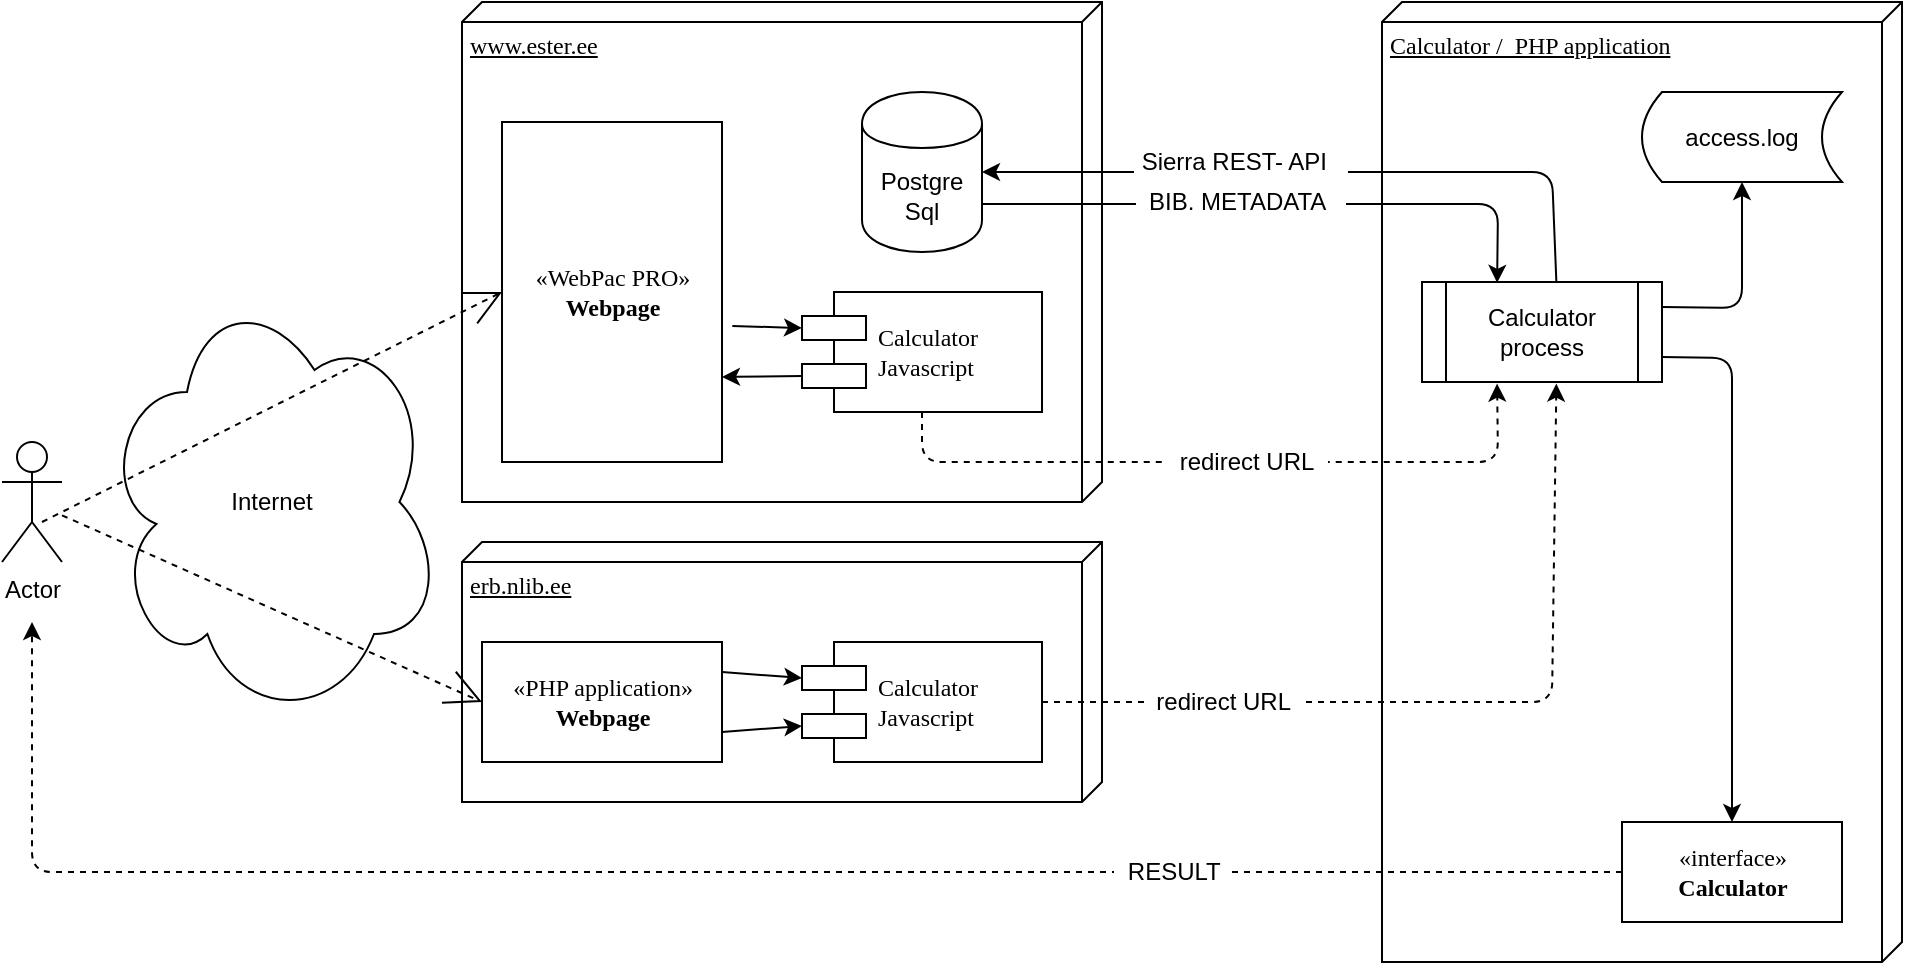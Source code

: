 <mxfile version="12.0.0" type="device" pages="1"><diagram name="Page-1" id="5f0bae14-7c28-e335-631c-24af17079c00"><mxGraphModel dx="1010" dy="468" grid="1" gridSize="10" guides="1" tooltips="1" connect="1" arrows="1" fold="1" page="1" pageScale="1" pageWidth="1100" pageHeight="850" background="#ffffff" math="0" shadow="0"><root><mxCell id="0"/><mxCell id="1" parent="0"/><mxCell id="g183A8Ins-1nsfbar3Qo-2" value="Internet" style="ellipse;shape=cloud;whiteSpace=wrap;html=1;" vertex="1" parent="1"><mxGeometry x="100" y="180" width="170" height="220" as="geometry"/></mxCell><mxCell id="39150e848f15840c-1" value="www.ester.ee" style="verticalAlign=top;align=left;spacingTop=8;spacingLeft=2;spacingRight=12;shape=cube;size=10;direction=south;fontStyle=4;html=1;rounded=0;shadow=0;comic=0;labelBackgroundColor=none;strokeColor=#000000;strokeWidth=1;fillColor=#ffffff;fontFamily=Verdana;fontSize=12;fontColor=#000000;" parent="1" vertex="1"><mxGeometry x="280" y="40" width="320" height="250" as="geometry"/></mxCell><mxCell id="39150e848f15840c-2" value="Calculator /&amp;nbsp; PHP application" style="verticalAlign=top;align=left;spacingTop=8;spacingLeft=2;spacingRight=12;shape=cube;size=10;direction=south;fontStyle=4;html=1;rounded=0;shadow=0;comic=0;labelBackgroundColor=none;strokeColor=#000000;strokeWidth=1;fillColor=#ffffff;fontFamily=Verdana;fontSize=12;fontColor=#000000;" parent="1" vertex="1"><mxGeometry x="740" y="40" width="260" height="480" as="geometry"/></mxCell><mxCell id="39150e848f15840c-3" value="erb.nlib.ee" style="verticalAlign=top;align=left;spacingTop=8;spacingLeft=2;spacingRight=12;shape=cube;size=10;direction=south;fontStyle=4;html=1;rounded=0;shadow=0;comic=0;labelBackgroundColor=none;strokeColor=#000000;strokeWidth=1;fillColor=#ffffff;fontFamily=Verdana;fontSize=12;fontColor=#000000;" parent="1" vertex="1"><mxGeometry x="280" y="310" width="320" height="130" as="geometry"/></mxCell><mxCell id="g183A8Ins-1nsfbar3Qo-4" value="Calculator&lt;br&gt;Javascript&amp;nbsp;" style="shape=component;align=left;spacingLeft=36;rounded=0;shadow=0;comic=0;labelBackgroundColor=none;strokeColor=#000000;strokeWidth=1;fillColor=#ffffff;fontFamily=Verdana;fontSize=12;fontColor=#000000;html=1;" vertex="1" parent="1"><mxGeometry x="450" y="185" width="120" height="60" as="geometry"/></mxCell><mxCell id="39150e848f15840c-11" style="edgeStyle=none;rounded=0;html=1;dashed=1;labelBackgroundColor=none;startArrow=none;startFill=0;startSize=8;endArrow=open;endFill=0;endSize=16;fontFamily=Verdana;fontSize=12;entryX=0;entryY=0.5;entryDx=0;entryDy=0;" parent="1" target="39150e848f15840c-4" edge="1"><mxGeometry relative="1" as="geometry"><mxPoint x="70" y="300" as="sourcePoint"/><mxPoint x="375.547" y="248.321" as="targetPoint"/><Array as="points"><mxPoint x="70" y="300"/></Array></mxGeometry></mxCell><mxCell id="39150e848f15840c-12" style="edgeStyle=none;rounded=0;html=1;dashed=1;labelBackgroundColor=none;startArrow=none;startFill=0;startSize=8;endArrow=open;endFill=0;endSize=16;fontFamily=Verdana;fontSize=12;entryX=0;entryY=0.5;entryDx=0;entryDy=0;" parent="1" source="g183A8Ins-1nsfbar3Qo-1" target="g183A8Ins-1nsfbar3Qo-7" edge="1"><mxGeometry relative="1" as="geometry"/></mxCell><mxCell id="g183A8Ins-1nsfbar3Qo-1" value="Actor" style="shape=umlActor;verticalLabelPosition=bottom;labelBackgroundColor=#ffffff;verticalAlign=top;html=1;outlineConnect=0;" vertex="1" parent="1"><mxGeometry x="50" y="260" width="30" height="60" as="geometry"/></mxCell><mxCell id="39150e848f15840c-4" value="«WebPac PRO»&lt;br&gt;&lt;b&gt;Webpage&lt;/b&gt;" style="html=1;rounded=0;shadow=0;comic=0;labelBackgroundColor=none;strokeColor=#000000;strokeWidth=1;fillColor=#ffffff;fontFamily=Verdana;fontSize=12;fontColor=#000000;align=center;" parent="1" vertex="1"><mxGeometry x="300" y="100" width="110" height="170" as="geometry"/></mxCell><mxCell id="g183A8Ins-1nsfbar3Qo-7" value="«PHP application»&lt;br&gt;&lt;b&gt;Webpage&lt;/b&gt;" style="html=1;rounded=0;shadow=0;comic=0;labelBackgroundColor=none;strokeColor=#000000;strokeWidth=1;fillColor=#ffffff;fontFamily=Verdana;fontSize=12;fontColor=#000000;align=center;" vertex="1" parent="1"><mxGeometry x="290" y="360" width="120" height="60" as="geometry"/></mxCell><mxCell id="g183A8Ins-1nsfbar3Qo-8" value="Calculator&lt;br&gt;Javascript&amp;nbsp;" style="shape=component;align=left;spacingLeft=36;rounded=0;shadow=0;comic=0;labelBackgroundColor=none;strokeColor=#000000;strokeWidth=1;fillColor=#ffffff;fontFamily=Verdana;fontSize=12;fontColor=#000000;html=1;" vertex="1" parent="1"><mxGeometry x="450" y="360" width="120" height="60" as="geometry"/></mxCell><mxCell id="g183A8Ins-1nsfbar3Qo-11" value="Postgre Sql" style="shape=cylinder;whiteSpace=wrap;html=1;boundedLbl=1;backgroundOutline=1;" vertex="1" parent="1"><mxGeometry x="480" y="85" width="60" height="80" as="geometry"/></mxCell><mxCell id="g183A8Ins-1nsfbar3Qo-12" value="" style="endArrow=classic;html=1;exitX=1;exitY=0.5;exitDx=0;exitDy=0;dashed=1;entryX=0.56;entryY=1.016;entryDx=0;entryDy=0;entryPerimeter=0;" edge="1" parent="1" source="g183A8Ins-1nsfbar3Qo-8" target="g183A8Ins-1nsfbar3Qo-28"><mxGeometry width="50" height="50" relative="1" as="geometry"><mxPoint x="590" y="380" as="sourcePoint"/><mxPoint x="825" y="235" as="targetPoint"/><Array as="points"><mxPoint x="825" y="390"/></Array></mxGeometry></mxCell><mxCell id="g183A8Ins-1nsfbar3Qo-13" value="&amp;nbsp;redirect URL&amp;nbsp;&amp;nbsp;" style="text;html=1;resizable=0;points=[];align=center;verticalAlign=middle;labelBackgroundColor=#ffffff;" vertex="1" connectable="0" parent="g183A8Ins-1nsfbar3Qo-12"><mxGeometry x="-0.23" y="2" relative="1" as="geometry"><mxPoint x="-68" y="2" as="offset"/></mxGeometry></mxCell><mxCell id="g183A8Ins-1nsfbar3Qo-15" value="" style="endArrow=classic;html=1;entryX=1;entryY=0.5;entryDx=0;entryDy=0;exitX=0.56;exitY=0.008;exitDx=0;exitDy=0;exitPerimeter=0;" edge="1" parent="1" source="g183A8Ins-1nsfbar3Qo-28" target="g183A8Ins-1nsfbar3Qo-11"><mxGeometry width="50" height="50" relative="1" as="geometry"><mxPoint x="825" y="185" as="sourcePoint"/><mxPoint x="850" y="340" as="targetPoint"/><Array as="points"><mxPoint x="825" y="125"/></Array></mxGeometry></mxCell><mxCell id="g183A8Ins-1nsfbar3Qo-16" value="&amp;nbsp;Sierra REST- API&amp;nbsp; &amp;nbsp;" style="text;html=1;resizable=0;points=[];align=center;verticalAlign=middle;labelBackgroundColor=#ffffff;" vertex="1" connectable="0" parent="g183A8Ins-1nsfbar3Qo-15"><mxGeometry x="0.573" y="-4" relative="1" as="geometry"><mxPoint x="56" y="-1" as="offset"/></mxGeometry></mxCell><mxCell id="g183A8Ins-1nsfbar3Qo-17" value="" style="endArrow=classic;html=1;exitX=1;exitY=0.7;exitDx=0;exitDy=0;entryX=0.313;entryY=0.008;entryDx=0;entryDy=0;entryPerimeter=0;" edge="1" parent="1" source="g183A8Ins-1nsfbar3Qo-11" target="g183A8Ins-1nsfbar3Qo-28"><mxGeometry width="50" height="50" relative="1" as="geometry"><mxPoint x="560" y="280" as="sourcePoint"/><mxPoint x="797.5" y="185" as="targetPoint"/><Array as="points"><mxPoint x="798" y="141"/></Array></mxGeometry></mxCell><mxCell id="g183A8Ins-1nsfbar3Qo-18" value="&amp;nbsp; BIB. METADATA&amp;nbsp; &amp;nbsp;" style="text;html=1;resizable=0;points=[];align=center;verticalAlign=middle;labelBackgroundColor=#ffffff;" vertex="1" connectable="0" parent="g183A8Ins-1nsfbar3Qo-17"><mxGeometry x="-0.525" y="1" relative="1" as="geometry"><mxPoint x="58" as="offset"/></mxGeometry></mxCell><mxCell id="g183A8Ins-1nsfbar3Qo-20" value="" style="endArrow=classic;html=1;exitX=0;exitY=0.7;exitDx=0;exitDy=0;entryX=1;entryY=0.75;entryDx=0;entryDy=0;" edge="1" parent="1" source="g183A8Ins-1nsfbar3Qo-4" target="39150e848f15840c-4"><mxGeometry width="50" height="50" relative="1" as="geometry"><mxPoint x="380" y="280" as="sourcePoint"/><mxPoint x="430" y="230" as="targetPoint"/></mxGeometry></mxCell><mxCell id="g183A8Ins-1nsfbar3Qo-21" value="" style="endArrow=classic;html=1;exitX=1.047;exitY=0.6;exitDx=0;exitDy=0;entryX=0;entryY=0.3;entryDx=0;entryDy=0;exitPerimeter=0;" edge="1" parent="1" source="39150e848f15840c-4" target="g183A8Ins-1nsfbar3Qo-4"><mxGeometry width="50" height="50" relative="1" as="geometry"><mxPoint x="460" y="204" as="sourcePoint"/><mxPoint x="420" y="204.5" as="targetPoint"/></mxGeometry></mxCell><mxCell id="g183A8Ins-1nsfbar3Qo-23" value="" style="endArrow=classic;html=1;exitX=1;exitY=0.25;exitDx=0;exitDy=0;entryX=0;entryY=0.3;entryDx=0;entryDy=0;" edge="1" parent="1" source="g183A8Ins-1nsfbar3Qo-7" target="g183A8Ins-1nsfbar3Qo-8"><mxGeometry width="50" height="50" relative="1" as="geometry"><mxPoint x="460" y="237" as="sourcePoint"/><mxPoint x="420" y="237.5" as="targetPoint"/></mxGeometry></mxCell><mxCell id="g183A8Ins-1nsfbar3Qo-24" value="" style="endArrow=classic;html=1;exitX=1;exitY=0.75;exitDx=0;exitDy=0;entryX=0;entryY=0.7;entryDx=0;entryDy=0;" edge="1" parent="1" source="g183A8Ins-1nsfbar3Qo-7" target="g183A8Ins-1nsfbar3Qo-8"><mxGeometry width="50" height="50" relative="1" as="geometry"><mxPoint x="470" y="247" as="sourcePoint"/><mxPoint x="430" y="247.5" as="targetPoint"/></mxGeometry></mxCell><mxCell id="g183A8Ins-1nsfbar3Qo-25" value="" style="endArrow=classic;html=1;exitX=0.5;exitY=1;exitDx=0;exitDy=0;dashed=1;entryX=0.313;entryY=1.016;entryDx=0;entryDy=0;entryPerimeter=0;" edge="1" parent="1" source="g183A8Ins-1nsfbar3Qo-4" target="g183A8Ins-1nsfbar3Qo-28"><mxGeometry width="50" height="50" relative="1" as="geometry"><mxPoint x="580" y="400" as="sourcePoint"/><mxPoint x="797.5" y="235" as="targetPoint"/><Array as="points"><mxPoint x="510" y="270"/><mxPoint x="798" y="270"/></Array></mxGeometry></mxCell><mxCell id="g183A8Ins-1nsfbar3Qo-26" value="&amp;nbsp; redirect URL&amp;nbsp;&amp;nbsp;" style="text;html=1;resizable=0;points=[];align=center;verticalAlign=middle;labelBackgroundColor=#ffffff;" vertex="1" connectable="0" parent="g183A8Ins-1nsfbar3Qo-25"><mxGeometry x="-0.23" y="2" relative="1" as="geometry"><mxPoint x="51" y="2" as="offset"/></mxGeometry></mxCell><mxCell id="g183A8Ins-1nsfbar3Qo-28" value="Calculator process" style="shape=process;whiteSpace=wrap;html=1;backgroundOutline=1;" vertex="1" parent="1"><mxGeometry x="760" y="180" width="120" height="50" as="geometry"/></mxCell><mxCell id="g183A8Ins-1nsfbar3Qo-30" value="«interface»&lt;br&gt;&lt;b&gt;Calculator&lt;/b&gt;" style="html=1;rounded=0;shadow=0;comic=0;labelBackgroundColor=none;strokeColor=#000000;strokeWidth=1;fillColor=#ffffff;fontFamily=Verdana;fontSize=12;fontColor=#000000;align=center;" vertex="1" parent="1"><mxGeometry x="860" y="450" width="110" height="50" as="geometry"/></mxCell><mxCell id="g183A8Ins-1nsfbar3Qo-31" value="" style="endArrow=classic;html=1;exitX=1;exitY=0.75;exitDx=0;exitDy=0;entryX=0.5;entryY=0;entryDx=0;entryDy=0;" edge="1" parent="1" source="g183A8Ins-1nsfbar3Qo-28" target="g183A8Ins-1nsfbar3Qo-30"><mxGeometry width="50" height="50" relative="1" as="geometry"><mxPoint x="910" y="260" as="sourcePoint"/><mxPoint x="960" y="210" as="targetPoint"/><Array as="points"><mxPoint x="915" y="218"/></Array></mxGeometry></mxCell><mxCell id="g183A8Ins-1nsfbar3Qo-32" value="" style="endArrow=classic;html=1;exitX=0;exitY=0.5;exitDx=0;exitDy=0;dashed=1;" edge="1" parent="1" source="g183A8Ins-1nsfbar3Qo-30"><mxGeometry width="50" height="50" relative="1" as="geometry"><mxPoint x="50" y="590" as="sourcePoint"/><mxPoint x="65" y="350" as="targetPoint"/><Array as="points"><mxPoint x="65" y="475"/></Array></mxGeometry></mxCell><mxCell id="g183A8Ins-1nsfbar3Qo-33" value="&amp;nbsp; RESULT&amp;nbsp;" style="text;html=1;resizable=0;points=[];align=center;verticalAlign=middle;labelBackgroundColor=#ffffff;" vertex="1" connectable="0" parent="g183A8Ins-1nsfbar3Qo-32"><mxGeometry x="-0.509" relative="1" as="geometry"><mxPoint as="offset"/></mxGeometry></mxCell><mxCell id="g183A8Ins-1nsfbar3Qo-34" value="access.log" style="shape=dataStorage;whiteSpace=wrap;html=1;" vertex="1" parent="1"><mxGeometry x="870" y="85" width="100" height="45" as="geometry"/></mxCell><mxCell id="g183A8Ins-1nsfbar3Qo-36" value="" style="endArrow=classic;html=1;exitX=1;exitY=0.25;exitDx=0;exitDy=0;entryX=0.5;entryY=1;entryDx=0;entryDy=0;" edge="1" parent="1" source="g183A8Ins-1nsfbar3Qo-28" target="g183A8Ins-1nsfbar3Qo-34"><mxGeometry width="50" height="50" relative="1" as="geometry"><mxPoint x="900" y="200" as="sourcePoint"/><mxPoint x="950" y="150" as="targetPoint"/><Array as="points"><mxPoint x="920" y="193"/><mxPoint x="920" y="150"/></Array></mxGeometry></mxCell></root></mxGraphModel></diagram></mxfile>